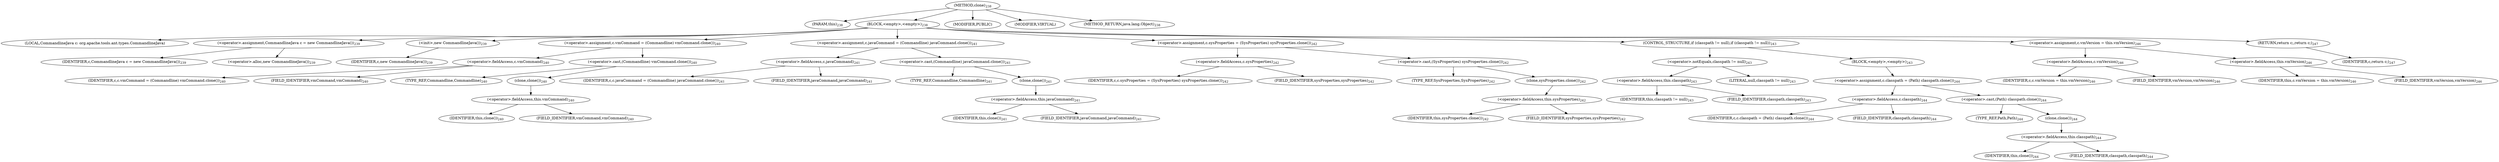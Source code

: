 digraph "clone" {  
"672" [label = <(METHOD,clone)<SUB>238</SUB>> ]
"673" [label = <(PARAM,this)<SUB>238</SUB>> ]
"674" [label = <(BLOCK,&lt;empty&gt;,&lt;empty&gt;)<SUB>238</SUB>> ]
"18" [label = <(LOCAL,CommandlineJava c: org.apache.tools.ant.types.CommandlineJava)> ]
"675" [label = <(&lt;operator&gt;.assignment,CommandlineJava c = new CommandlineJava())<SUB>239</SUB>> ]
"676" [label = <(IDENTIFIER,c,CommandlineJava c = new CommandlineJava())<SUB>239</SUB>> ]
"677" [label = <(&lt;operator&gt;.alloc,new CommandlineJava())<SUB>239</SUB>> ]
"678" [label = <(&lt;init&gt;,new CommandlineJava())<SUB>239</SUB>> ]
"17" [label = <(IDENTIFIER,c,new CommandlineJava())<SUB>239</SUB>> ]
"679" [label = <(&lt;operator&gt;.assignment,c.vmCommand = (Commandline) vmCommand.clone())<SUB>240</SUB>> ]
"680" [label = <(&lt;operator&gt;.fieldAccess,c.vmCommand)<SUB>240</SUB>> ]
"681" [label = <(IDENTIFIER,c,c.vmCommand = (Commandline) vmCommand.clone())<SUB>240</SUB>> ]
"682" [label = <(FIELD_IDENTIFIER,vmCommand,vmCommand)<SUB>240</SUB>> ]
"683" [label = <(&lt;operator&gt;.cast,(Commandline) vmCommand.clone())<SUB>240</SUB>> ]
"684" [label = <(TYPE_REF,Commandline,Commandline)<SUB>240</SUB>> ]
"685" [label = <(clone,clone())<SUB>240</SUB>> ]
"686" [label = <(&lt;operator&gt;.fieldAccess,this.vmCommand)<SUB>240</SUB>> ]
"687" [label = <(IDENTIFIER,this,clone())<SUB>240</SUB>> ]
"688" [label = <(FIELD_IDENTIFIER,vmCommand,vmCommand)<SUB>240</SUB>> ]
"689" [label = <(&lt;operator&gt;.assignment,c.javaCommand = (Commandline) javaCommand.clone())<SUB>241</SUB>> ]
"690" [label = <(&lt;operator&gt;.fieldAccess,c.javaCommand)<SUB>241</SUB>> ]
"691" [label = <(IDENTIFIER,c,c.javaCommand = (Commandline) javaCommand.clone())<SUB>241</SUB>> ]
"692" [label = <(FIELD_IDENTIFIER,javaCommand,javaCommand)<SUB>241</SUB>> ]
"693" [label = <(&lt;operator&gt;.cast,(Commandline) javaCommand.clone())<SUB>241</SUB>> ]
"694" [label = <(TYPE_REF,Commandline,Commandline)<SUB>241</SUB>> ]
"695" [label = <(clone,clone())<SUB>241</SUB>> ]
"696" [label = <(&lt;operator&gt;.fieldAccess,this.javaCommand)<SUB>241</SUB>> ]
"697" [label = <(IDENTIFIER,this,clone())<SUB>241</SUB>> ]
"698" [label = <(FIELD_IDENTIFIER,javaCommand,javaCommand)<SUB>241</SUB>> ]
"699" [label = <(&lt;operator&gt;.assignment,c.sysProperties = (SysProperties) sysProperties.clone())<SUB>242</SUB>> ]
"700" [label = <(&lt;operator&gt;.fieldAccess,c.sysProperties)<SUB>242</SUB>> ]
"701" [label = <(IDENTIFIER,c,c.sysProperties = (SysProperties) sysProperties.clone())<SUB>242</SUB>> ]
"702" [label = <(FIELD_IDENTIFIER,sysProperties,sysProperties)<SUB>242</SUB>> ]
"703" [label = <(&lt;operator&gt;.cast,(SysProperties) sysProperties.clone())<SUB>242</SUB>> ]
"704" [label = <(TYPE_REF,SysProperties,SysProperties)<SUB>242</SUB>> ]
"705" [label = <(clone,sysProperties.clone())<SUB>242</SUB>> ]
"706" [label = <(&lt;operator&gt;.fieldAccess,this.sysProperties)<SUB>242</SUB>> ]
"707" [label = <(IDENTIFIER,this,sysProperties.clone())<SUB>242</SUB>> ]
"708" [label = <(FIELD_IDENTIFIER,sysProperties,sysProperties)<SUB>242</SUB>> ]
"709" [label = <(CONTROL_STRUCTURE,if (classpath != null),if (classpath != null))<SUB>243</SUB>> ]
"710" [label = <(&lt;operator&gt;.notEquals,classpath != null)<SUB>243</SUB>> ]
"711" [label = <(&lt;operator&gt;.fieldAccess,this.classpath)<SUB>243</SUB>> ]
"712" [label = <(IDENTIFIER,this,classpath != null)<SUB>243</SUB>> ]
"713" [label = <(FIELD_IDENTIFIER,classpath,classpath)<SUB>243</SUB>> ]
"714" [label = <(LITERAL,null,classpath != null)<SUB>243</SUB>> ]
"715" [label = <(BLOCK,&lt;empty&gt;,&lt;empty&gt;)<SUB>243</SUB>> ]
"716" [label = <(&lt;operator&gt;.assignment,c.classpath = (Path) classpath.clone())<SUB>244</SUB>> ]
"717" [label = <(&lt;operator&gt;.fieldAccess,c.classpath)<SUB>244</SUB>> ]
"718" [label = <(IDENTIFIER,c,c.classpath = (Path) classpath.clone())<SUB>244</SUB>> ]
"719" [label = <(FIELD_IDENTIFIER,classpath,classpath)<SUB>244</SUB>> ]
"720" [label = <(&lt;operator&gt;.cast,(Path) classpath.clone())<SUB>244</SUB>> ]
"721" [label = <(TYPE_REF,Path,Path)<SUB>244</SUB>> ]
"722" [label = <(clone,clone())<SUB>244</SUB>> ]
"723" [label = <(&lt;operator&gt;.fieldAccess,this.classpath)<SUB>244</SUB>> ]
"724" [label = <(IDENTIFIER,this,clone())<SUB>244</SUB>> ]
"725" [label = <(FIELD_IDENTIFIER,classpath,classpath)<SUB>244</SUB>> ]
"726" [label = <(&lt;operator&gt;.assignment,c.vmVersion = this.vmVersion)<SUB>246</SUB>> ]
"727" [label = <(&lt;operator&gt;.fieldAccess,c.vmVersion)<SUB>246</SUB>> ]
"728" [label = <(IDENTIFIER,c,c.vmVersion = this.vmVersion)<SUB>246</SUB>> ]
"729" [label = <(FIELD_IDENTIFIER,vmVersion,vmVersion)<SUB>246</SUB>> ]
"730" [label = <(&lt;operator&gt;.fieldAccess,this.vmVersion)<SUB>246</SUB>> ]
"731" [label = <(IDENTIFIER,this,c.vmVersion = this.vmVersion)<SUB>246</SUB>> ]
"732" [label = <(FIELD_IDENTIFIER,vmVersion,vmVersion)<SUB>246</SUB>> ]
"733" [label = <(RETURN,return c;,return c;)<SUB>247</SUB>> ]
"734" [label = <(IDENTIFIER,c,return c;)<SUB>247</SUB>> ]
"735" [label = <(MODIFIER,PUBLIC)> ]
"736" [label = <(MODIFIER,VIRTUAL)> ]
"737" [label = <(METHOD_RETURN,java.lang.Object)<SUB>238</SUB>> ]
  "672" -> "673" 
  "672" -> "674" 
  "672" -> "735" 
  "672" -> "736" 
  "672" -> "737" 
  "674" -> "18" 
  "674" -> "675" 
  "674" -> "678" 
  "674" -> "679" 
  "674" -> "689" 
  "674" -> "699" 
  "674" -> "709" 
  "674" -> "726" 
  "674" -> "733" 
  "675" -> "676" 
  "675" -> "677" 
  "678" -> "17" 
  "679" -> "680" 
  "679" -> "683" 
  "680" -> "681" 
  "680" -> "682" 
  "683" -> "684" 
  "683" -> "685" 
  "685" -> "686" 
  "686" -> "687" 
  "686" -> "688" 
  "689" -> "690" 
  "689" -> "693" 
  "690" -> "691" 
  "690" -> "692" 
  "693" -> "694" 
  "693" -> "695" 
  "695" -> "696" 
  "696" -> "697" 
  "696" -> "698" 
  "699" -> "700" 
  "699" -> "703" 
  "700" -> "701" 
  "700" -> "702" 
  "703" -> "704" 
  "703" -> "705" 
  "705" -> "706" 
  "706" -> "707" 
  "706" -> "708" 
  "709" -> "710" 
  "709" -> "715" 
  "710" -> "711" 
  "710" -> "714" 
  "711" -> "712" 
  "711" -> "713" 
  "715" -> "716" 
  "716" -> "717" 
  "716" -> "720" 
  "717" -> "718" 
  "717" -> "719" 
  "720" -> "721" 
  "720" -> "722" 
  "722" -> "723" 
  "723" -> "724" 
  "723" -> "725" 
  "726" -> "727" 
  "726" -> "730" 
  "727" -> "728" 
  "727" -> "729" 
  "730" -> "731" 
  "730" -> "732" 
  "733" -> "734" 
}
